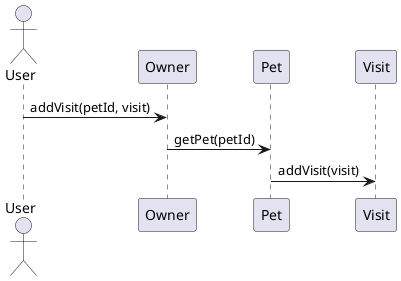 @startuml spring-petclinic-diagram
actor User
participant Owner
participant Pet
participant Visit

User -> Owner: addVisit(petId, visit)
Owner -> Pet: getPet(petId)
Pet -> Visit: addVisit(visit)
@enduml